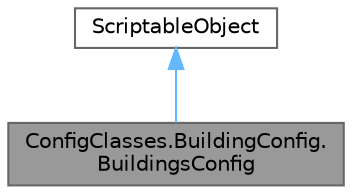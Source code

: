 digraph "ConfigClasses.BuildingConfig.BuildingsConfig"
{
 // LATEX_PDF_SIZE
  bgcolor="transparent";
  edge [fontname=Helvetica,fontsize=10,labelfontname=Helvetica,labelfontsize=10];
  node [fontname=Helvetica,fontsize=10,shape=box,height=0.2,width=0.4];
  Node1 [label="ConfigClasses.BuildingConfig.\lBuildingsConfig",height=0.2,width=0.4,color="gray40", fillcolor="grey60", style="filled", fontcolor="black",tooltip="Родительский класс Родительский класс, содержащий все характеристики для построек"];
  Node2 -> Node1 [dir="back",color="steelblue1",style="solid"];
  Node2 [label="ScriptableObject",height=0.2,width=0.4,color="gray40", fillcolor="white", style="filled",tooltip=" "];
}
